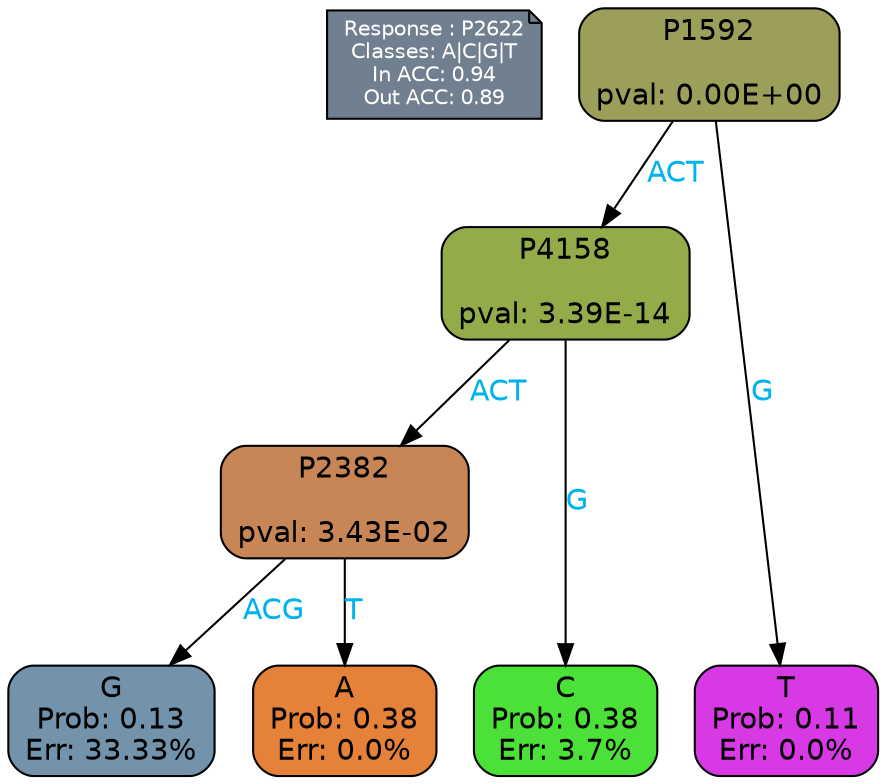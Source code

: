digraph Tree {
node [shape=box, style="filled, rounded", color="black", fontname=helvetica] ;
graph [ranksep=equally, splines=polylines, bgcolor=transparent, dpi=600] ;
edge [fontname=helvetica] ;
LEGEND [label="Response : P2622
Classes: A|C|G|T
In ACC: 0.94
Out ACC: 0.89
",shape=note,align=left,style=filled,fillcolor="slategray",fontcolor="white",fontsize=10];1 [label="P1592

pval: 0.00E+00", fillcolor="#9b9f5a"] ;
2 [label="P4158

pval: 3.39E-14", fillcolor="#93ac49"] ;
3 [label="P2382

pval: 3.43E-02", fillcolor="#c88555"] ;
4 [label="G
Prob: 0.13
Err: 33.33%", fillcolor="#7293ab"] ;
5 [label="A
Prob: 0.38
Err: 0.0%", fillcolor="#e58139"] ;
6 [label="C
Prob: 0.38
Err: 3.7%", fillcolor="#4ce139"] ;
7 [label="T
Prob: 0.11
Err: 0.0%", fillcolor="#d739e5"] ;
1 -> 2 [label="ACT",fontcolor=deepskyblue2] ;
1 -> 7 [label="G",fontcolor=deepskyblue2] ;
2 -> 3 [label="ACT",fontcolor=deepskyblue2] ;
2 -> 6 [label="G",fontcolor=deepskyblue2] ;
3 -> 4 [label="ACG",fontcolor=deepskyblue2] ;
3 -> 5 [label="T",fontcolor=deepskyblue2] ;
{rank = same; 4;5;6;7;}{rank = same; LEGEND;1;}}